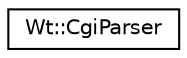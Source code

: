 digraph "Graphical Class Hierarchy"
{
 // LATEX_PDF_SIZE
  edge [fontname="Helvetica",fontsize="10",labelfontname="Helvetica",labelfontsize="10"];
  node [fontname="Helvetica",fontsize="10",shape=record];
  rankdir="LR";
  Node0 [label="Wt::CgiParser",height=0.2,width=0.4,color="black", fillcolor="white", style="filled",URL="$classWt_1_1CgiParser.html",tooltip=" "];
}
